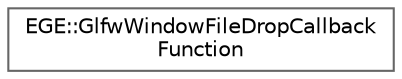 digraph "Graphical Class Hierarchy"
{
 // LATEX_PDF_SIZE
  bgcolor="transparent";
  edge [fontname=Helvetica,fontsize=10,labelfontname=Helvetica,labelfontsize=10];
  node [fontname=Helvetica,fontsize=10,shape=box,height=0.2,width=0.4];
  rankdir="LR";
  Node0 [id="Node000000",label="EGE::GlfwWindowFileDropCallback\lFunction",height=0.2,width=0.4,color="grey40", fillcolor="white", style="filled",URL="$classEGE_1_1GlfwWindowFileDropCallbackFunction.html",tooltip="Represents a singleton callback function for handling file drop events in a GLFW window."];
}
